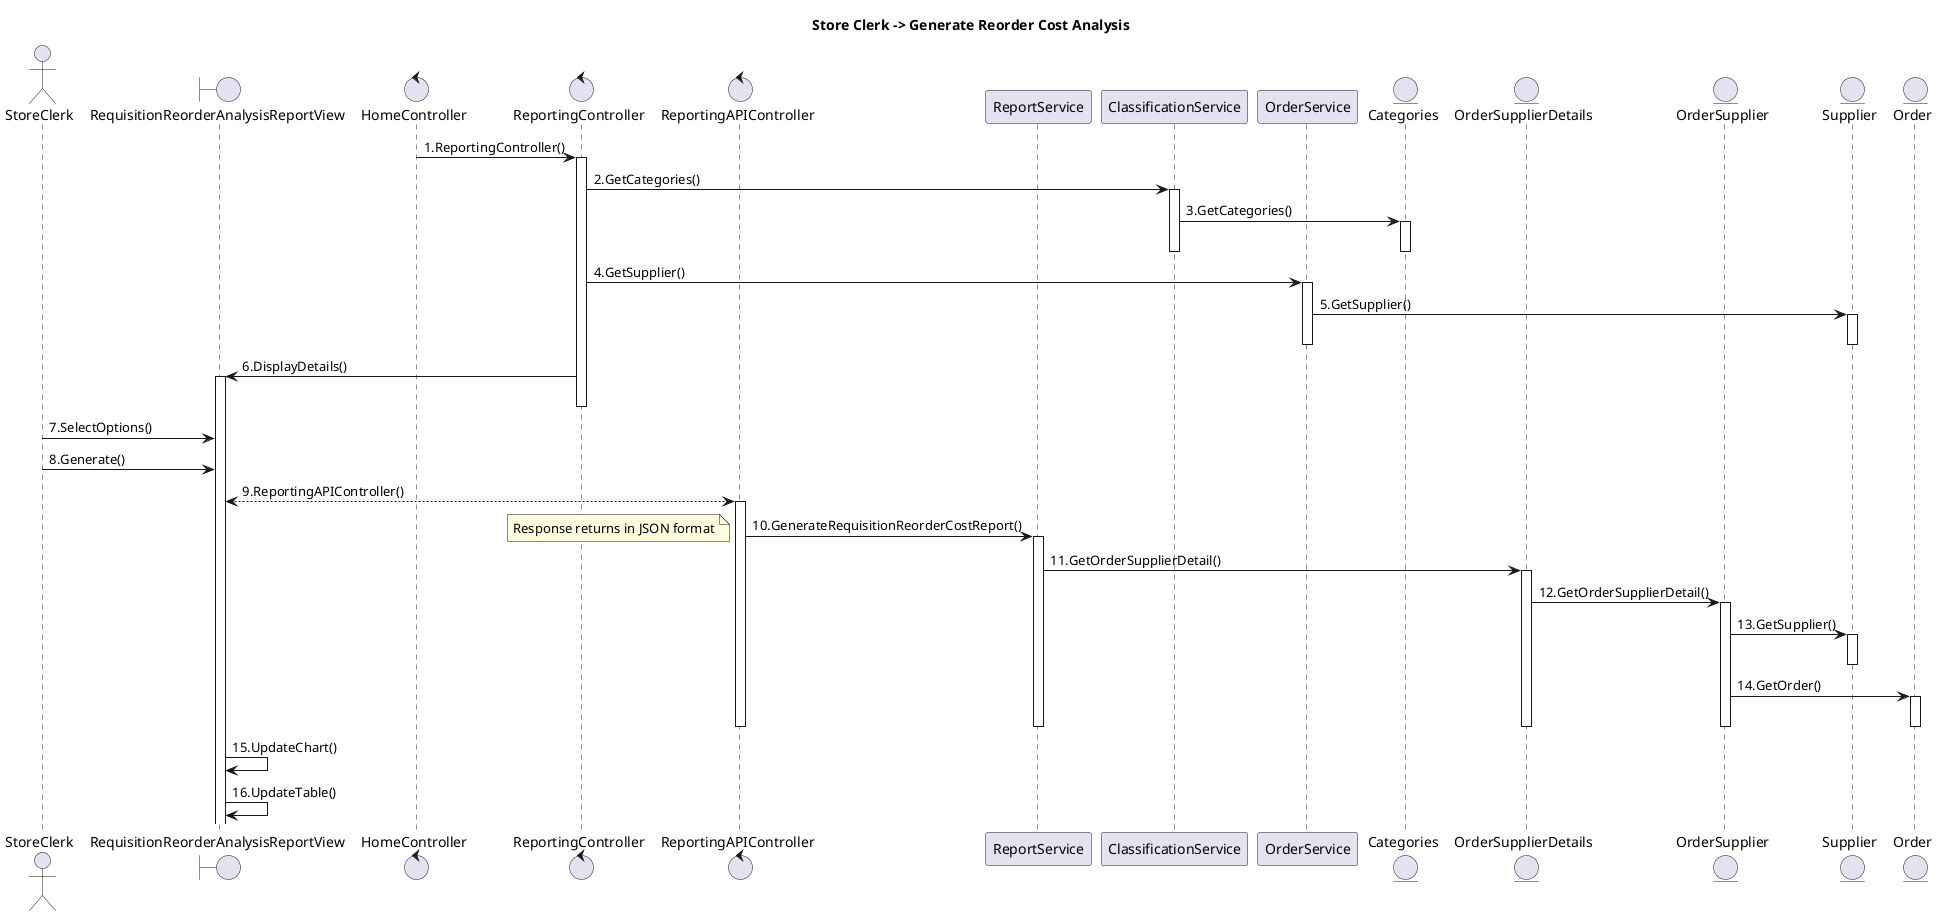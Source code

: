 @startuml
title "Store Clerk -> Generate Reorder Cost Analysis"
actor StoreClerk
boundary RequisitionReorderAnalysisReportView
control HomeController
control ReportingController
control ReportingAPIController
Participant ReportService
Participant ClassificationService
Participant OrderService
entity Categories
entity OrderSupplierDetails
entity OrderSupplier
entity Supplier
entity Order

HomeController -> ReportingController: 1.ReportingController()
activate ReportingController
ReportingController -> ClassificationService : 2.GetCategories()
activate ClassificationService
ClassificationService -> Categories: 3.GetCategories()
activate Categories
deactivate Categories
deactivate ClassificationService
ReportingController -> OrderService : 4.GetSupplier()
activate OrderService
OrderService -> Supplier: 5.GetSupplier()
activate Supplier
deactivate Supplier
deactivate OrderService
ReportingController -> RequisitionReorderAnalysisReportView: 6.DisplayDetails()
activate  RequisitionReorderAnalysisReportView
deactivate ReportingController
StoreClerk -> RequisitionReorderAnalysisReportView: 7.SelectOptions()
StoreClerk -> RequisitionReorderAnalysisReportView: 8.Generate()
RequisitionReorderAnalysisReportView<-->ReportingAPIController: 9.ReportingAPIController()
activate ReportingAPIController
ReportingAPIController -> ReportService: 10.GenerateRequisitionReorderCostReport()
activate ReportService
note left: Response returns in JSON format
ReportService -> OrderSupplierDetails: 11.GetOrderSupplierDetail()
activate OrderSupplierDetails
OrderSupplierDetails->OrderSupplier: 12.GetOrderSupplierDetail()
activate OrderSupplier
OrderSupplier->Supplier: 13.GetSupplier()
activate Supplier
deactivate Supplier
OrderSupplier->Order: 14.GetOrder()
activate Order
deactivate Order
deactivate OrderSupplier
deactivate OrderSupplierDetails
deactivate ReportService
deactivate ReportingAPIController
RequisitionReorderAnalysisReportView->RequisitionReorderAnalysisReportView: 15.UpdateChart()
RequisitionReorderAnalysisReportView->RequisitionReorderAnalysisReportView: 16.UpdateTable()

@enduml